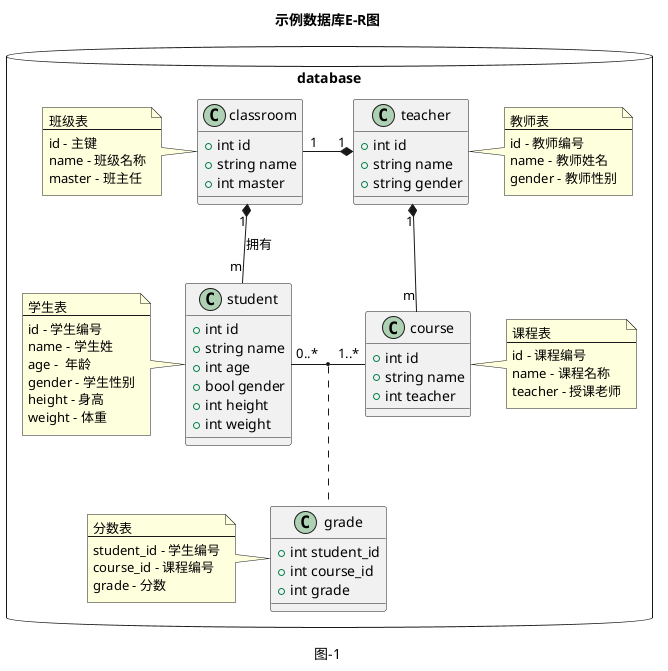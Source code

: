 @startuml
title
示例数据库E-R图
end title

package database <<Database>> {

class teacher {
    +int id
    +string name
    +string gender
}
class student {
    +int id
    +string name
    +int age
    +bool gender
    +int height
    +int weight
}

class classroom {
    +int id
    +string name
    +int master
}

class course {
    +int id
    +string name
    +int teacher
}

class grade {
    +int student_id
    +int course_id
    +int grade
}

classroom "1" *-- "m" student : 拥有
classroom "1" -* "1" teacher
teacher "1" *-- "m" course
student "0..*" - "1..*" course
(student,course) ..  grade

note left of student
学生表
--
id - 学生编号
name - 学生姓
age -  年龄
gender - 学生性别
height - 身高
weight - 体重
end note

note right of course
课程表
--
id - 课程编号
name - 课程名称
teacher - 授课老师
end note

note left of classroom
班级表
--
id - 主键
name - 班级名称
master - 班主任
end note

note left of grade
分数表 
--
student_id - 学生编号
course_id - 课程编号
grade - 分数
end note

note right of teacher
教师表
--
id - 教师编号 
name - 教师姓名
gender - 教师性别
end note
}

caption 图-1
@enduml